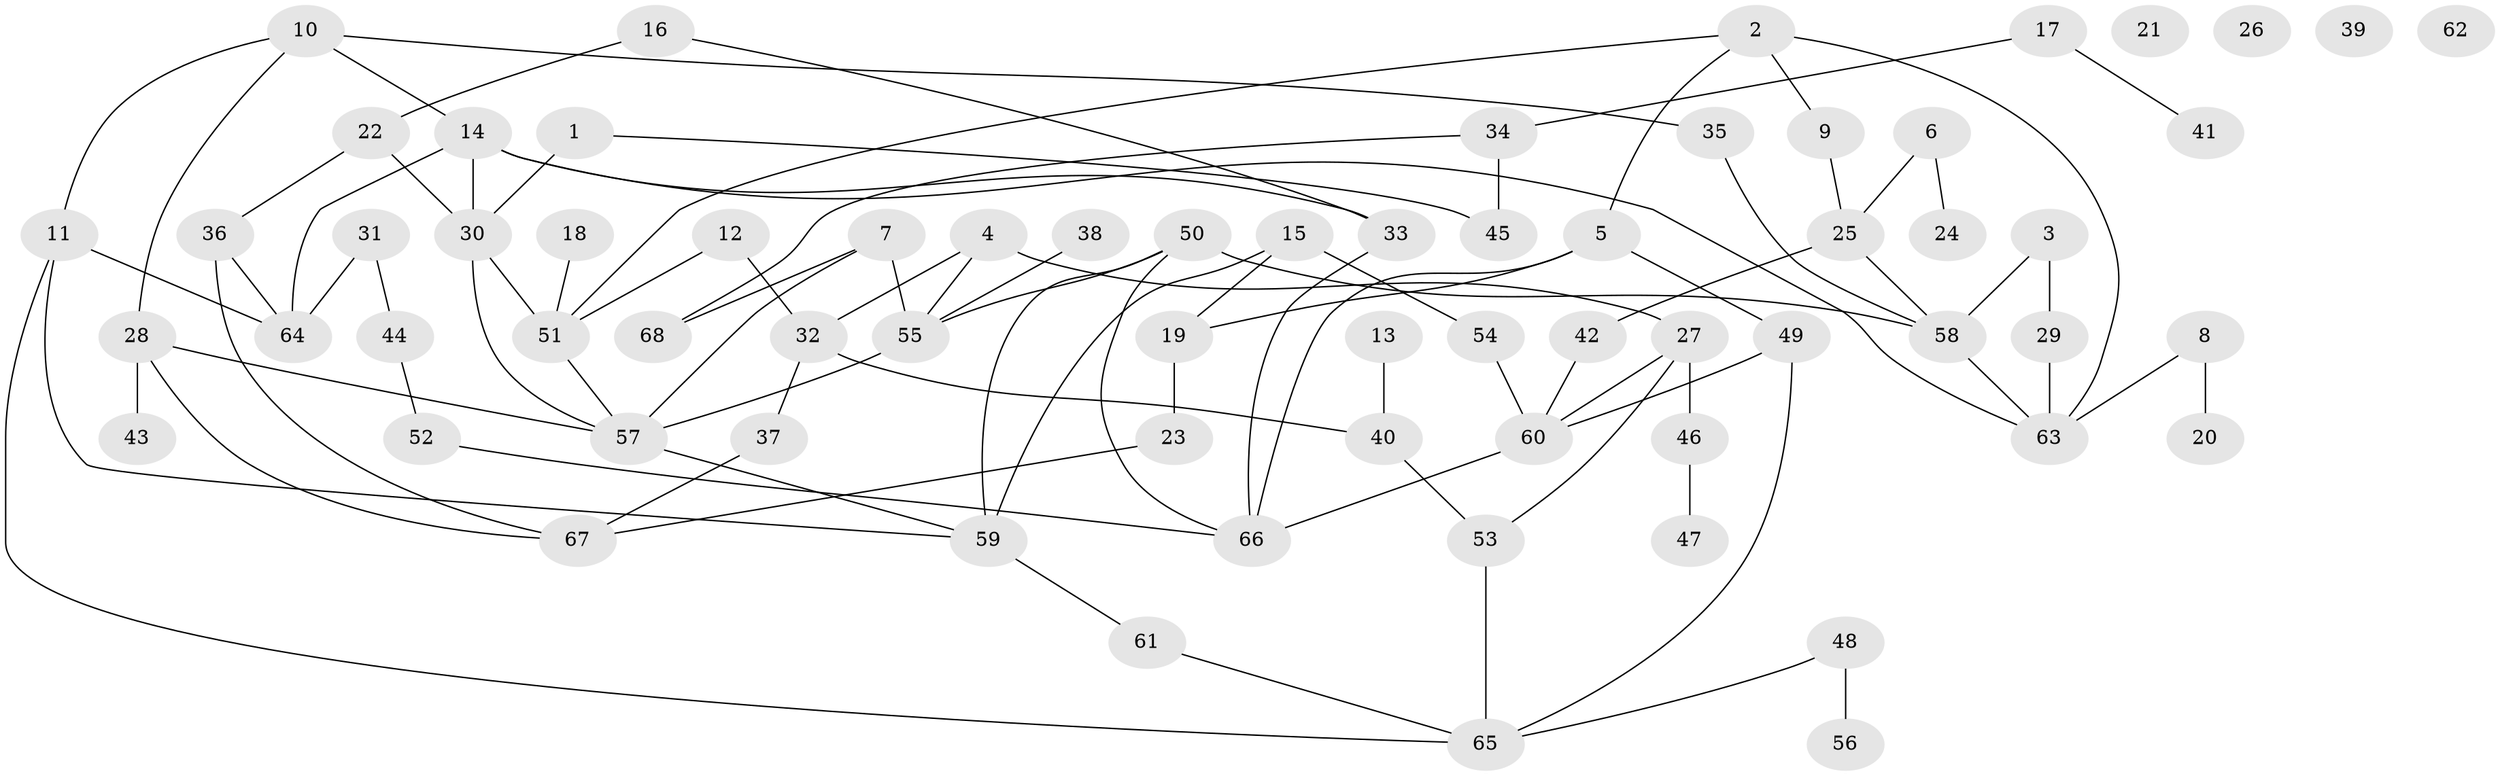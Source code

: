 // coarse degree distribution, {2: 0.25, 1: 0.20454545454545456, 4: 0.22727272727272727, 3: 0.11363636363636363, 7: 0.09090909090909091, 5: 0.09090909090909091, 6: 0.022727272727272728}
// Generated by graph-tools (version 1.1) at 2025/35/03/04/25 23:35:54]
// undirected, 68 vertices, 93 edges
graph export_dot {
  node [color=gray90,style=filled];
  1;
  2;
  3;
  4;
  5;
  6;
  7;
  8;
  9;
  10;
  11;
  12;
  13;
  14;
  15;
  16;
  17;
  18;
  19;
  20;
  21;
  22;
  23;
  24;
  25;
  26;
  27;
  28;
  29;
  30;
  31;
  32;
  33;
  34;
  35;
  36;
  37;
  38;
  39;
  40;
  41;
  42;
  43;
  44;
  45;
  46;
  47;
  48;
  49;
  50;
  51;
  52;
  53;
  54;
  55;
  56;
  57;
  58;
  59;
  60;
  61;
  62;
  63;
  64;
  65;
  66;
  67;
  68;
  1 -- 30;
  1 -- 45;
  2 -- 5;
  2 -- 9;
  2 -- 51;
  2 -- 63;
  3 -- 29;
  3 -- 58;
  4 -- 27;
  4 -- 32;
  4 -- 55;
  5 -- 19;
  5 -- 49;
  5 -- 66;
  6 -- 24;
  6 -- 25;
  7 -- 55;
  7 -- 57;
  7 -- 68;
  8 -- 20;
  8 -- 63;
  9 -- 25;
  10 -- 11;
  10 -- 14;
  10 -- 28;
  10 -- 35;
  11 -- 59;
  11 -- 64;
  11 -- 65;
  12 -- 32;
  12 -- 51;
  13 -- 40;
  14 -- 30;
  14 -- 33;
  14 -- 63;
  14 -- 64;
  15 -- 19;
  15 -- 54;
  15 -- 59;
  16 -- 22;
  16 -- 33;
  17 -- 34;
  17 -- 41;
  18 -- 51;
  19 -- 23;
  22 -- 30;
  22 -- 36;
  23 -- 67;
  25 -- 42;
  25 -- 58;
  27 -- 46;
  27 -- 53;
  27 -- 60;
  28 -- 43;
  28 -- 57;
  28 -- 67;
  29 -- 63;
  30 -- 51;
  30 -- 57;
  31 -- 44;
  31 -- 64;
  32 -- 37;
  32 -- 40;
  33 -- 66;
  34 -- 45;
  34 -- 68;
  35 -- 58;
  36 -- 64;
  36 -- 67;
  37 -- 67;
  38 -- 55;
  40 -- 53;
  42 -- 60;
  44 -- 52;
  46 -- 47;
  48 -- 56;
  48 -- 65;
  49 -- 60;
  49 -- 65;
  50 -- 55;
  50 -- 58;
  50 -- 59;
  50 -- 66;
  51 -- 57;
  52 -- 66;
  53 -- 65;
  54 -- 60;
  55 -- 57;
  57 -- 59;
  58 -- 63;
  59 -- 61;
  60 -- 66;
  61 -- 65;
}
